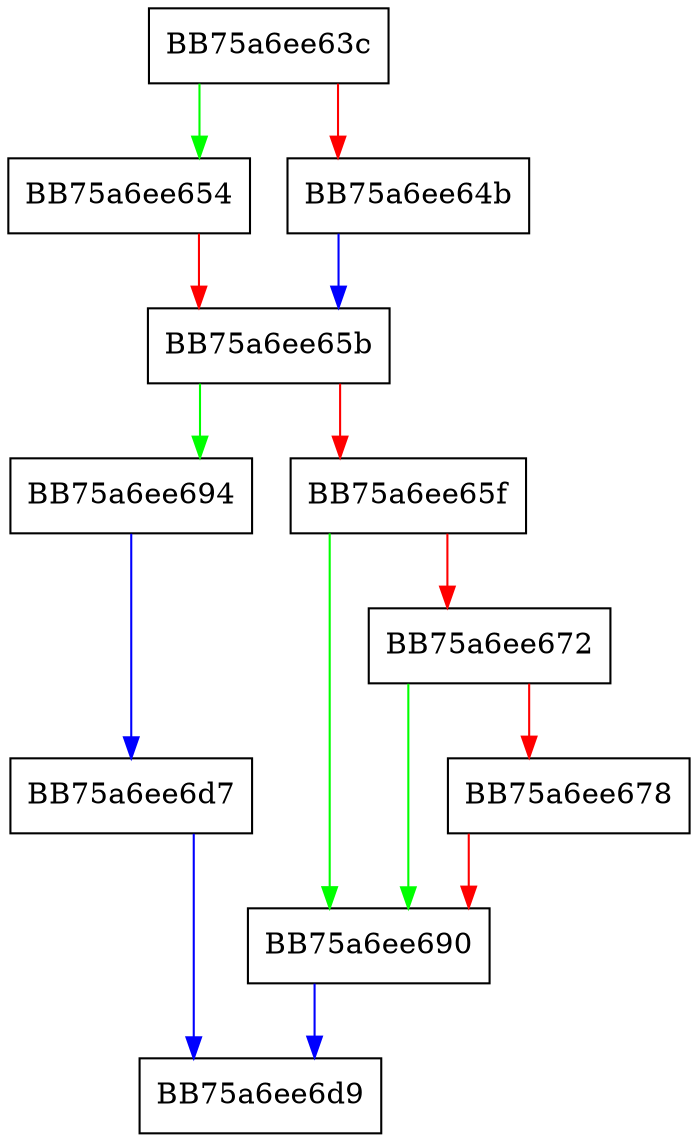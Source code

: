 digraph AcquireInstance {
  node [shape="box"];
  graph [splines=ortho];
  BB75a6ee63c -> BB75a6ee654 [color="green"];
  BB75a6ee63c -> BB75a6ee64b [color="red"];
  BB75a6ee64b -> BB75a6ee65b [color="blue"];
  BB75a6ee654 -> BB75a6ee65b [color="red"];
  BB75a6ee65b -> BB75a6ee694 [color="green"];
  BB75a6ee65b -> BB75a6ee65f [color="red"];
  BB75a6ee65f -> BB75a6ee690 [color="green"];
  BB75a6ee65f -> BB75a6ee672 [color="red"];
  BB75a6ee672 -> BB75a6ee690 [color="green"];
  BB75a6ee672 -> BB75a6ee678 [color="red"];
  BB75a6ee678 -> BB75a6ee690 [color="red"];
  BB75a6ee690 -> BB75a6ee6d9 [color="blue"];
  BB75a6ee694 -> BB75a6ee6d7 [color="blue"];
  BB75a6ee6d7 -> BB75a6ee6d9 [color="blue"];
}